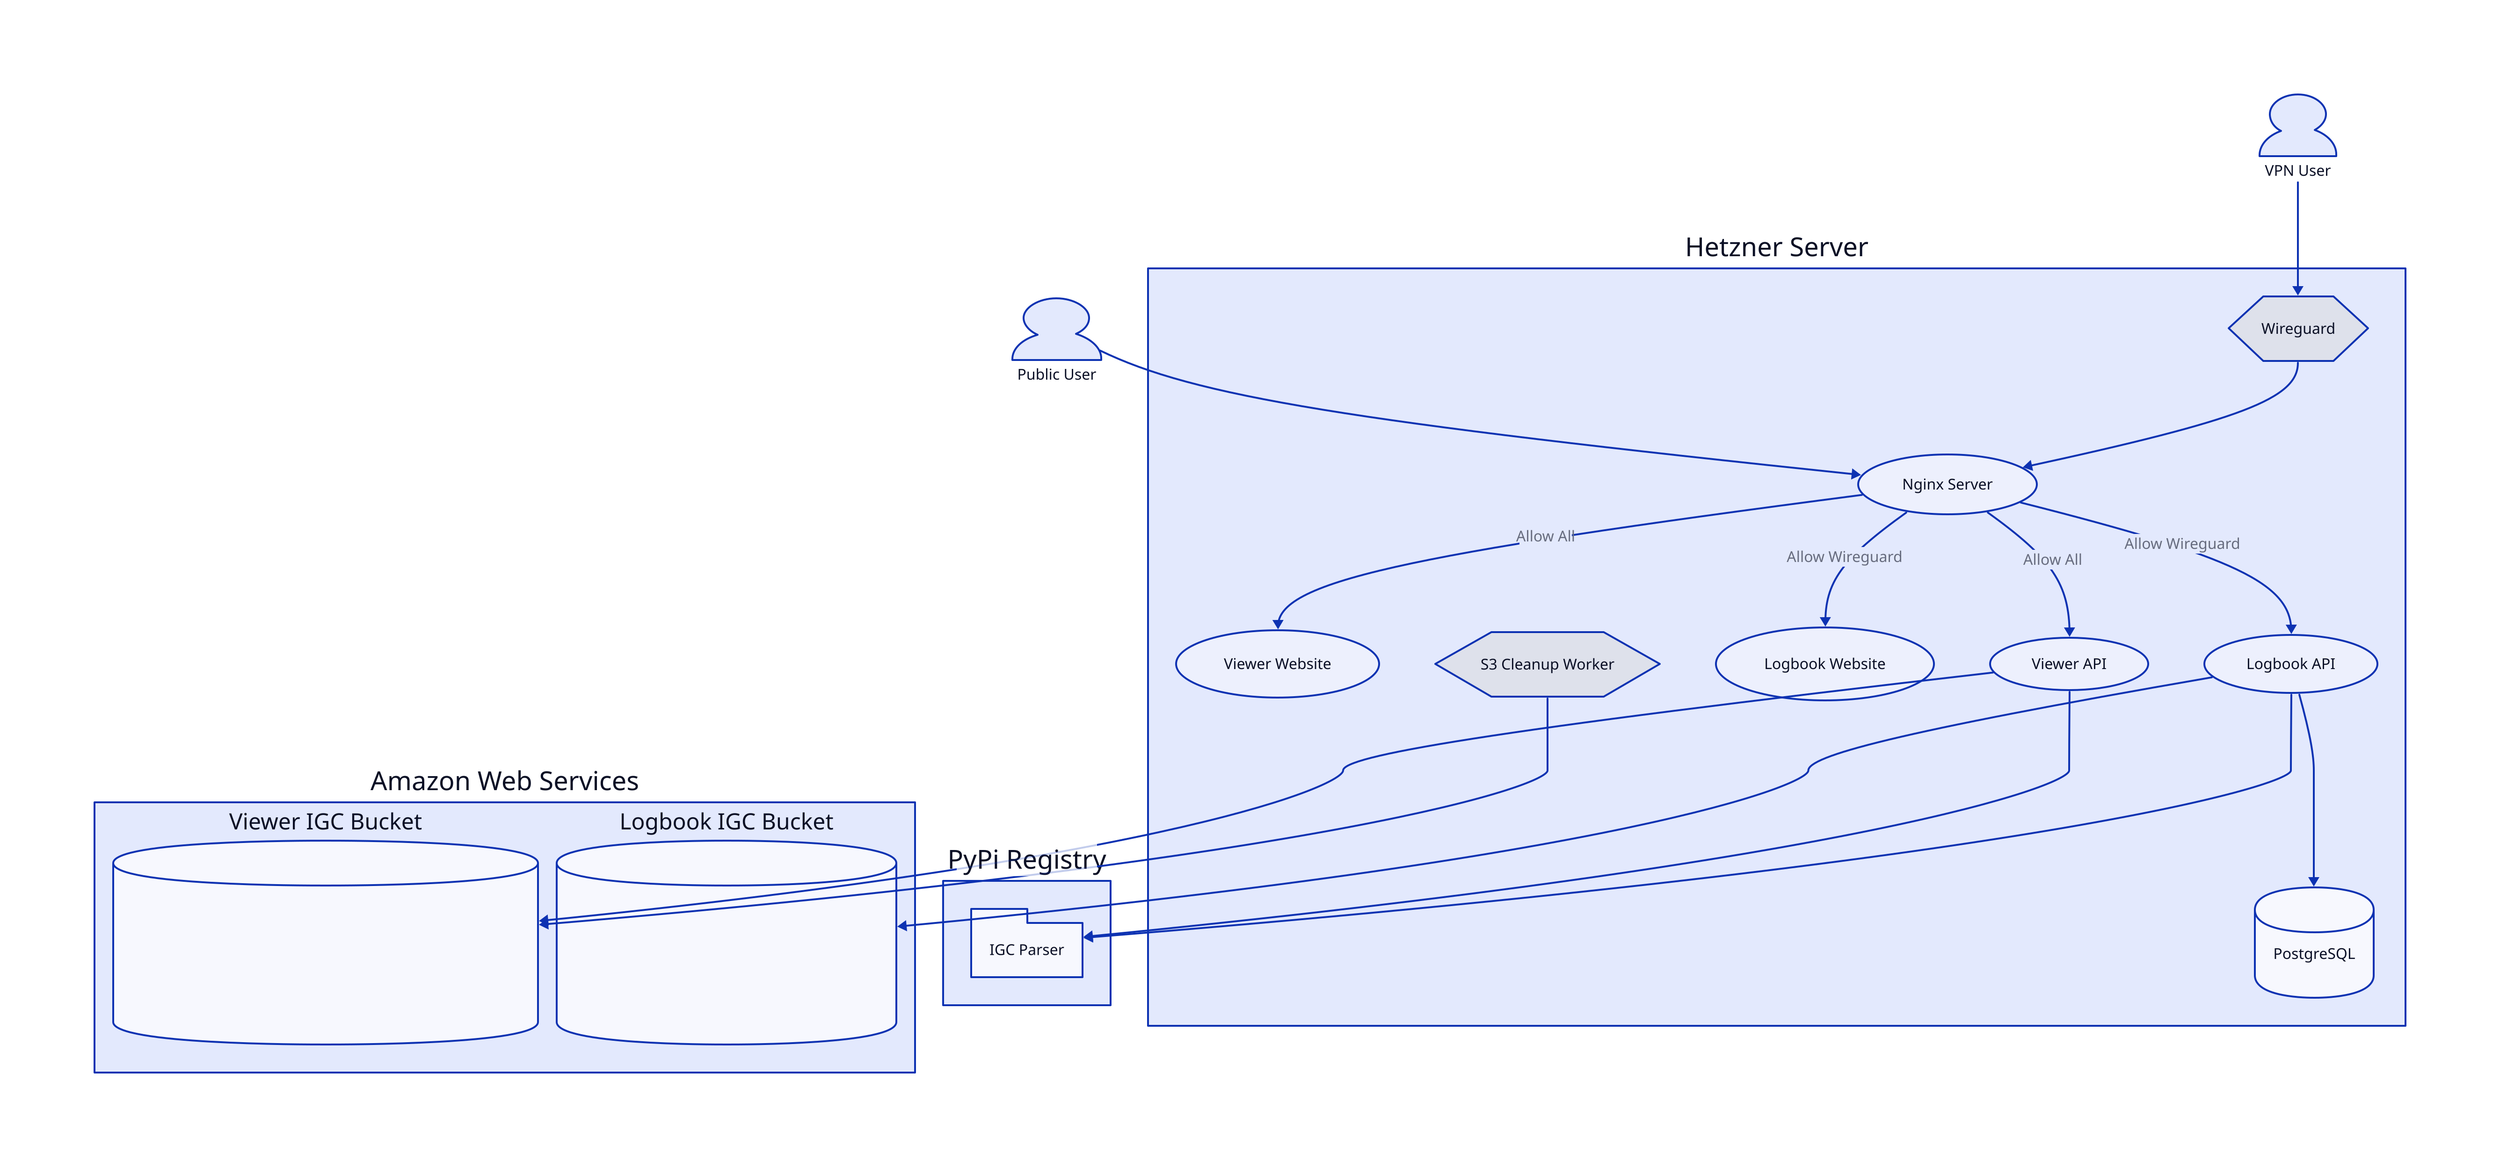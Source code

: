 # To build this diagram run the following command:
# d2 architecture.d2 architecture.svg -t 300 --layout elk --sketch

public_user: Public User {
  shape: person
}
wireguard_user: VPN User {
  shape: person
}

aws: Amazon Web Services {
  viewer_igc_bucket: Viewer IGC Bucket {
    shape: cylinder

    description: |md
      Not for long term storage, old files are deleted regularly.
    |
  }

  logbook_igc_bucket: Logbook IGC Bucket {
    shape: cylinder

    description: |md
      Long term storage for the logbook system.
    |
  }
}

pypi: PyPi Registry {
  igc_parser: IGC Parser {
    shape: package
  }
}

server: Hetzner Server {
  wireguard: Wireguard {
    shape: hexagon
  }
  nginx: Nginx Server {
    shape: oval
  }
  viewer_website: Viewer Website {
    shape: oval
  }
  viewer_api: Viewer API {
    shape: oval
  }
  logbook_website: Logbook Website {
    shape: oval
  }
  logbook_api: Logbook API {
    shape: oval
  }
  s3_cleanup_worker: S3 Cleanup Worker {
    shape: hexagon
  }
  psql: PostgreSQL {
    shape: cylinder
  }

  wireguard -> nginx
  nginx -> viewer_website: Allow All
  nginx -> logbook_website: Allow Wireguard
  nginx -> viewer_api: Allow All
  nginx -> logbook_api: Allow Wireguard
  logbook_api -> psql
}

public_user -> server.nginx
wireguard_user -> server.wireguard

server.logbook_api -> aws.logbook_igc_bucket
server.s3_cleanup_worker -> aws.viewer_igc_bucket
server.viewer_api -> aws.viewer_igc_bucket

server.logbook_api -> pypi.igc_parser
server.viewer_api -> pypi.igc_parser
